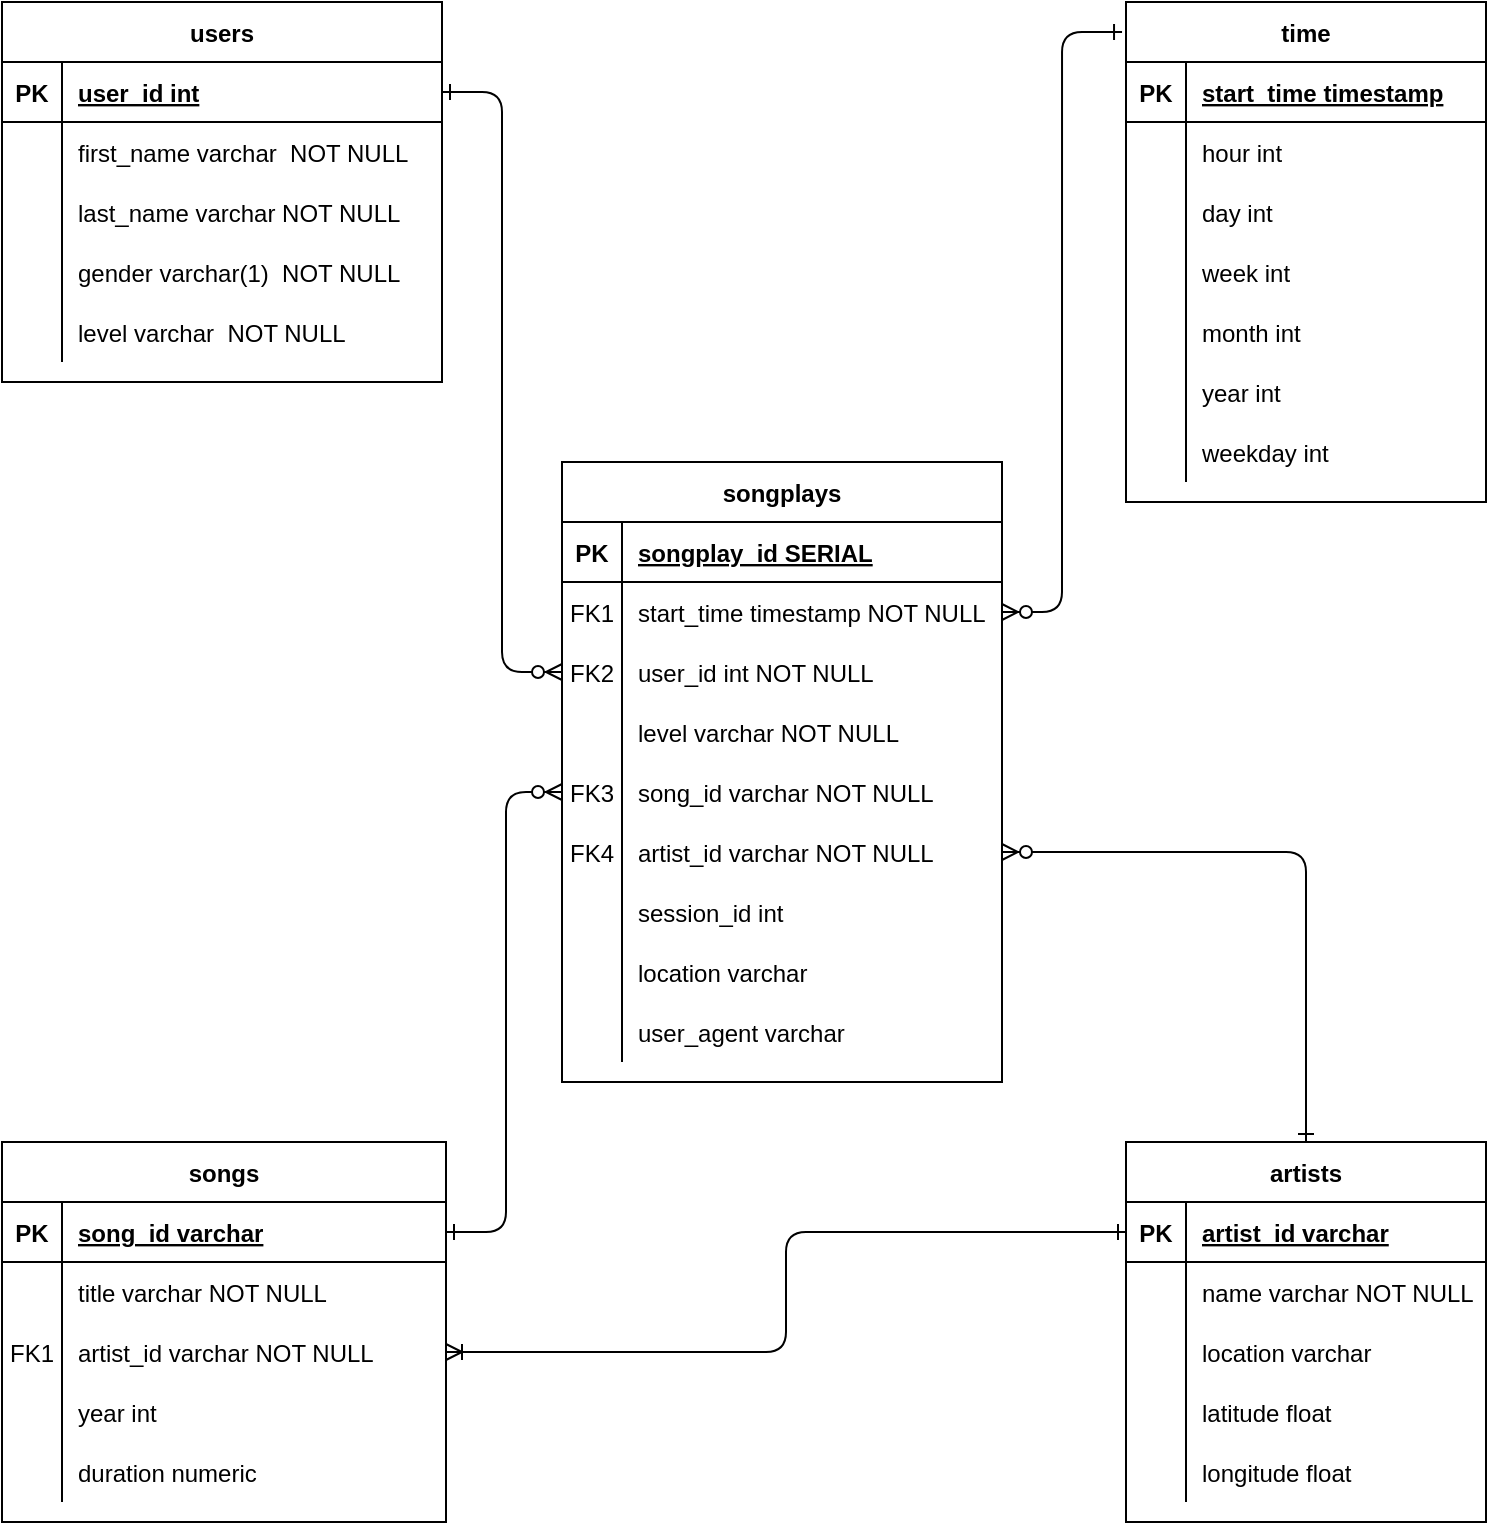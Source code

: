 <mxfile version="13.10.0" type="embed">
    <diagram id="R2lEEEUBdFMjLlhIrx00" name="Page-1">
        <mxGraphModel dx="1225" dy="878" grid="1" gridSize="10" guides="1" tooltips="1" connect="1" arrows="1" fold="1" page="1" pageScale="1" pageWidth="850" pageHeight="1100" math="0" shadow="0" extFonts="Permanent Marker^https://fonts.googleapis.com/css?family=Permanent+Marker">
            <root>
                <mxCell id="0"/>
                <mxCell id="1" parent="0"/>
                <mxCell id="Jv_EFJqljLIG1eJtzvKQ-13" value="songplays" style="shape=table;startSize=30;container=1;collapsible=1;childLayout=tableLayout;fixedRows=1;rowLines=0;fontStyle=1;align=center;resizeLast=1;" parent="1" vertex="1">
                    <mxGeometry x="338" y="310" width="220" height="310" as="geometry"/>
                </mxCell>
                <mxCell id="Jv_EFJqljLIG1eJtzvKQ-14" value="" style="shape=partialRectangle;collapsible=0;dropTarget=0;pointerEvents=0;fillColor=none;top=0;left=0;bottom=1;right=0;points=[[0,0.5],[1,0.5]];portConstraint=eastwest;" parent="Jv_EFJqljLIG1eJtzvKQ-13" vertex="1">
                    <mxGeometry y="30" width="220" height="30" as="geometry"/>
                </mxCell>
                <mxCell id="Jv_EFJqljLIG1eJtzvKQ-15" value="PK" style="shape=partialRectangle;connectable=0;fillColor=none;top=0;left=0;bottom=0;right=0;fontStyle=1;overflow=hidden;" parent="Jv_EFJqljLIG1eJtzvKQ-14" vertex="1">
                    <mxGeometry width="30" height="30" as="geometry"/>
                </mxCell>
                <mxCell id="Jv_EFJqljLIG1eJtzvKQ-16" value="songplay_id SERIAL" style="shape=partialRectangle;connectable=0;fillColor=none;top=0;left=0;bottom=0;right=0;align=left;spacingLeft=6;fontStyle=5;overflow=hidden;" parent="Jv_EFJqljLIG1eJtzvKQ-14" vertex="1">
                    <mxGeometry x="30" width="190" height="30" as="geometry"/>
                </mxCell>
                <mxCell id="Jv_EFJqljLIG1eJtzvKQ-17" value="" style="shape=partialRectangle;collapsible=0;dropTarget=0;pointerEvents=0;fillColor=none;top=0;left=0;bottom=0;right=0;points=[[0,0.5],[1,0.5]];portConstraint=eastwest;" parent="Jv_EFJqljLIG1eJtzvKQ-13" vertex="1">
                    <mxGeometry y="60" width="220" height="30" as="geometry"/>
                </mxCell>
                <mxCell id="Jv_EFJqljLIG1eJtzvKQ-18" value="FK1" style="shape=partialRectangle;connectable=0;fillColor=none;top=0;left=0;bottom=0;right=0;editable=1;overflow=hidden;" parent="Jv_EFJqljLIG1eJtzvKQ-17" vertex="1">
                    <mxGeometry width="30" height="30" as="geometry"/>
                </mxCell>
                <mxCell id="Jv_EFJqljLIG1eJtzvKQ-19" value="start_time timestamp NOT NULL" style="shape=partialRectangle;connectable=0;fillColor=none;top=0;left=0;bottom=0;right=0;align=left;spacingLeft=6;overflow=hidden;" parent="Jv_EFJqljLIG1eJtzvKQ-17" vertex="1">
                    <mxGeometry x="30" width="190" height="30" as="geometry"/>
                </mxCell>
                <mxCell id="Jv_EFJqljLIG1eJtzvKQ-20" value="" style="shape=partialRectangle;collapsible=0;dropTarget=0;pointerEvents=0;fillColor=none;top=0;left=0;bottom=0;right=0;points=[[0,0.5],[1,0.5]];portConstraint=eastwest;" parent="Jv_EFJqljLIG1eJtzvKQ-13" vertex="1">
                    <mxGeometry y="90" width="220" height="30" as="geometry"/>
                </mxCell>
                <mxCell id="Jv_EFJqljLIG1eJtzvKQ-21" value="FK2" style="shape=partialRectangle;connectable=0;fillColor=none;top=0;left=0;bottom=0;right=0;editable=1;overflow=hidden;" parent="Jv_EFJqljLIG1eJtzvKQ-20" vertex="1">
                    <mxGeometry width="30" height="30" as="geometry"/>
                </mxCell>
                <mxCell id="Jv_EFJqljLIG1eJtzvKQ-22" value="user_id int NOT NULL" style="shape=partialRectangle;connectable=0;fillColor=none;top=0;left=0;bottom=0;right=0;align=left;spacingLeft=6;overflow=hidden;" parent="Jv_EFJqljLIG1eJtzvKQ-20" vertex="1">
                    <mxGeometry x="30" width="190" height="30" as="geometry"/>
                </mxCell>
                <mxCell id="Jv_EFJqljLIG1eJtzvKQ-23" value="" style="shape=partialRectangle;collapsible=0;dropTarget=0;pointerEvents=0;fillColor=none;top=0;left=0;bottom=0;right=0;points=[[0,0.5],[1,0.5]];portConstraint=eastwest;" parent="Jv_EFJqljLIG1eJtzvKQ-13" vertex="1">
                    <mxGeometry y="120" width="220" height="30" as="geometry"/>
                </mxCell>
                <mxCell id="Jv_EFJqljLIG1eJtzvKQ-24" value="" style="shape=partialRectangle;connectable=0;fillColor=none;top=0;left=0;bottom=0;right=0;editable=1;overflow=hidden;" parent="Jv_EFJqljLIG1eJtzvKQ-23" vertex="1">
                    <mxGeometry width="30" height="30" as="geometry"/>
                </mxCell>
                <mxCell id="Jv_EFJqljLIG1eJtzvKQ-25" value="level varchar NOT NULL" style="shape=partialRectangle;connectable=0;fillColor=none;top=0;left=0;bottom=0;right=0;align=left;spacingLeft=6;overflow=hidden;" parent="Jv_EFJqljLIG1eJtzvKQ-23" vertex="1">
                    <mxGeometry x="30" width="190" height="30" as="geometry"/>
                </mxCell>
                <mxCell id="Jv_EFJqljLIG1eJtzvKQ-26" style="shape=partialRectangle;collapsible=0;dropTarget=0;pointerEvents=0;fillColor=none;top=0;left=0;bottom=0;right=0;points=[[0,0.5],[1,0.5]];portConstraint=eastwest;" parent="Jv_EFJqljLIG1eJtzvKQ-13" vertex="1">
                    <mxGeometry y="150" width="220" height="30" as="geometry"/>
                </mxCell>
                <mxCell id="Jv_EFJqljLIG1eJtzvKQ-27" value="FK3" style="shape=partialRectangle;connectable=0;fillColor=none;top=0;left=0;bottom=0;right=0;editable=1;overflow=hidden;" parent="Jv_EFJqljLIG1eJtzvKQ-26" vertex="1">
                    <mxGeometry width="30" height="30" as="geometry"/>
                </mxCell>
                <mxCell id="Jv_EFJqljLIG1eJtzvKQ-28" value="song_id varchar NOT NULL" style="shape=partialRectangle;connectable=0;fillColor=none;top=0;left=0;bottom=0;right=0;align=left;spacingLeft=6;overflow=hidden;" parent="Jv_EFJqljLIG1eJtzvKQ-26" vertex="1">
                    <mxGeometry x="30" width="190" height="30" as="geometry"/>
                </mxCell>
                <mxCell id="Jv_EFJqljLIG1eJtzvKQ-29" style="shape=partialRectangle;collapsible=0;dropTarget=0;pointerEvents=0;fillColor=none;top=0;left=0;bottom=0;right=0;points=[[0,0.5],[1,0.5]];portConstraint=eastwest;" parent="Jv_EFJqljLIG1eJtzvKQ-13" vertex="1">
                    <mxGeometry y="180" width="220" height="30" as="geometry"/>
                </mxCell>
                <mxCell id="Jv_EFJqljLIG1eJtzvKQ-30" value="FK4" style="shape=partialRectangle;connectable=0;fillColor=none;top=0;left=0;bottom=0;right=0;editable=1;overflow=hidden;" parent="Jv_EFJqljLIG1eJtzvKQ-29" vertex="1">
                    <mxGeometry width="30" height="30" as="geometry"/>
                </mxCell>
                <mxCell id="Jv_EFJqljLIG1eJtzvKQ-31" value="artist_id varchar NOT NULL" style="shape=partialRectangle;connectable=0;fillColor=none;top=0;left=0;bottom=0;right=0;align=left;spacingLeft=6;overflow=hidden;" parent="Jv_EFJqljLIG1eJtzvKQ-29" vertex="1">
                    <mxGeometry x="30" width="190" height="30" as="geometry"/>
                </mxCell>
                <mxCell id="Jv_EFJqljLIG1eJtzvKQ-32" style="shape=partialRectangle;collapsible=0;dropTarget=0;pointerEvents=0;fillColor=none;top=0;left=0;bottom=0;right=0;points=[[0,0.5],[1,0.5]];portConstraint=eastwest;" parent="Jv_EFJqljLIG1eJtzvKQ-13" vertex="1">
                    <mxGeometry y="210" width="220" height="30" as="geometry"/>
                </mxCell>
                <mxCell id="Jv_EFJqljLIG1eJtzvKQ-33" style="shape=partialRectangle;connectable=0;fillColor=none;top=0;left=0;bottom=0;right=0;editable=1;overflow=hidden;" parent="Jv_EFJqljLIG1eJtzvKQ-32" vertex="1">
                    <mxGeometry width="30" height="30" as="geometry"/>
                </mxCell>
                <mxCell id="Jv_EFJqljLIG1eJtzvKQ-34" value="session_id int" style="shape=partialRectangle;connectable=0;fillColor=none;top=0;left=0;bottom=0;right=0;align=left;spacingLeft=6;overflow=hidden;" parent="Jv_EFJqljLIG1eJtzvKQ-32" vertex="1">
                    <mxGeometry x="30" width="190" height="30" as="geometry"/>
                </mxCell>
                <mxCell id="Jv_EFJqljLIG1eJtzvKQ-35" style="shape=partialRectangle;collapsible=0;dropTarget=0;pointerEvents=0;fillColor=none;top=0;left=0;bottom=0;right=0;points=[[0,0.5],[1,0.5]];portConstraint=eastwest;" parent="Jv_EFJqljLIG1eJtzvKQ-13" vertex="1">
                    <mxGeometry y="240" width="220" height="30" as="geometry"/>
                </mxCell>
                <mxCell id="Jv_EFJqljLIG1eJtzvKQ-36" style="shape=partialRectangle;connectable=0;fillColor=none;top=0;left=0;bottom=0;right=0;editable=1;overflow=hidden;" parent="Jv_EFJqljLIG1eJtzvKQ-35" vertex="1">
                    <mxGeometry width="30" height="30" as="geometry"/>
                </mxCell>
                <mxCell id="Jv_EFJqljLIG1eJtzvKQ-37" value="location varchar" style="shape=partialRectangle;connectable=0;fillColor=none;top=0;left=0;bottom=0;right=0;align=left;spacingLeft=6;overflow=hidden;" parent="Jv_EFJqljLIG1eJtzvKQ-35" vertex="1">
                    <mxGeometry x="30" width="190" height="30" as="geometry"/>
                </mxCell>
                <mxCell id="Jv_EFJqljLIG1eJtzvKQ-38" style="shape=partialRectangle;collapsible=0;dropTarget=0;pointerEvents=0;fillColor=none;top=0;left=0;bottom=0;right=0;points=[[0,0.5],[1,0.5]];portConstraint=eastwest;" parent="Jv_EFJqljLIG1eJtzvKQ-13" vertex="1">
                    <mxGeometry y="270" width="220" height="30" as="geometry"/>
                </mxCell>
                <mxCell id="Jv_EFJqljLIG1eJtzvKQ-39" style="shape=partialRectangle;connectable=0;fillColor=none;top=0;left=0;bottom=0;right=0;editable=1;overflow=hidden;" parent="Jv_EFJqljLIG1eJtzvKQ-38" vertex="1">
                    <mxGeometry width="30" height="30" as="geometry"/>
                </mxCell>
                <mxCell id="Jv_EFJqljLIG1eJtzvKQ-40" value="user_agent varchar" style="shape=partialRectangle;connectable=0;fillColor=none;top=0;left=0;bottom=0;right=0;align=left;spacingLeft=6;overflow=hidden;" parent="Jv_EFJqljLIG1eJtzvKQ-38" vertex="1">
                    <mxGeometry x="30" width="190" height="30" as="geometry"/>
                </mxCell>
                <mxCell id="Jv_EFJqljLIG1eJtzvKQ-47" value="users" style="shape=table;startSize=30;container=1;collapsible=1;childLayout=tableLayout;fixedRows=1;rowLines=0;fontStyle=1;align=center;resizeLast=1;" parent="1" vertex="1">
                    <mxGeometry x="58" y="80" width="220" height="190" as="geometry"/>
                </mxCell>
                <mxCell id="Jv_EFJqljLIG1eJtzvKQ-48" value="" style="shape=partialRectangle;collapsible=0;dropTarget=0;pointerEvents=0;fillColor=none;top=0;left=0;bottom=1;right=0;points=[[0,0.5],[1,0.5]];portConstraint=eastwest;" parent="Jv_EFJqljLIG1eJtzvKQ-47" vertex="1">
                    <mxGeometry y="30" width="220" height="30" as="geometry"/>
                </mxCell>
                <mxCell id="Jv_EFJqljLIG1eJtzvKQ-49" value="PK" style="shape=partialRectangle;connectable=0;fillColor=none;top=0;left=0;bottom=0;right=0;fontStyle=1;overflow=hidden;" parent="Jv_EFJqljLIG1eJtzvKQ-48" vertex="1">
                    <mxGeometry width="30" height="30" as="geometry"/>
                </mxCell>
                <mxCell id="Jv_EFJqljLIG1eJtzvKQ-50" value="user_id int" style="shape=partialRectangle;connectable=0;fillColor=none;top=0;left=0;bottom=0;right=0;align=left;spacingLeft=6;fontStyle=5;overflow=hidden;" parent="Jv_EFJqljLIG1eJtzvKQ-48" vertex="1">
                    <mxGeometry x="30" width="190" height="30" as="geometry"/>
                </mxCell>
                <mxCell id="Jv_EFJqljLIG1eJtzvKQ-51" value="" style="shape=partialRectangle;collapsible=0;dropTarget=0;pointerEvents=0;fillColor=none;top=0;left=0;bottom=0;right=0;points=[[0,0.5],[1,0.5]];portConstraint=eastwest;" parent="Jv_EFJqljLIG1eJtzvKQ-47" vertex="1">
                    <mxGeometry y="60" width="220" height="30" as="geometry"/>
                </mxCell>
                <mxCell id="Jv_EFJqljLIG1eJtzvKQ-52" value="" style="shape=partialRectangle;connectable=0;fillColor=none;top=0;left=0;bottom=0;right=0;editable=1;overflow=hidden;" parent="Jv_EFJqljLIG1eJtzvKQ-51" vertex="1">
                    <mxGeometry width="30" height="30" as="geometry"/>
                </mxCell>
                <mxCell id="Jv_EFJqljLIG1eJtzvKQ-53" value="first_name varchar  NOT NULL" style="shape=partialRectangle;connectable=0;fillColor=none;top=0;left=0;bottom=0;right=0;align=left;spacingLeft=6;overflow=hidden;" parent="Jv_EFJqljLIG1eJtzvKQ-51" vertex="1">
                    <mxGeometry x="30" width="190" height="30" as="geometry"/>
                </mxCell>
                <mxCell id="Jv_EFJqljLIG1eJtzvKQ-54" value="" style="shape=partialRectangle;collapsible=0;dropTarget=0;pointerEvents=0;fillColor=none;top=0;left=0;bottom=0;right=0;points=[[0,0.5],[1,0.5]];portConstraint=eastwest;" parent="Jv_EFJqljLIG1eJtzvKQ-47" vertex="1">
                    <mxGeometry y="90" width="220" height="30" as="geometry"/>
                </mxCell>
                <mxCell id="Jv_EFJqljLIG1eJtzvKQ-55" value="" style="shape=partialRectangle;connectable=0;fillColor=none;top=0;left=0;bottom=0;right=0;editable=1;overflow=hidden;" parent="Jv_EFJqljLIG1eJtzvKQ-54" vertex="1">
                    <mxGeometry width="30" height="30" as="geometry"/>
                </mxCell>
                <mxCell id="Jv_EFJqljLIG1eJtzvKQ-56" value="last_name varchar NOT NULL" style="shape=partialRectangle;connectable=0;fillColor=none;top=0;left=0;bottom=0;right=0;align=left;spacingLeft=6;overflow=hidden;" parent="Jv_EFJqljLIG1eJtzvKQ-54" vertex="1">
                    <mxGeometry x="30" width="190" height="30" as="geometry"/>
                </mxCell>
                <mxCell id="Jv_EFJqljLIG1eJtzvKQ-57" value="" style="shape=partialRectangle;collapsible=0;dropTarget=0;pointerEvents=0;fillColor=none;top=0;left=0;bottom=0;right=0;points=[[0,0.5],[1,0.5]];portConstraint=eastwest;" parent="Jv_EFJqljLIG1eJtzvKQ-47" vertex="1">
                    <mxGeometry y="120" width="220" height="30" as="geometry"/>
                </mxCell>
                <mxCell id="Jv_EFJqljLIG1eJtzvKQ-58" value="" style="shape=partialRectangle;connectable=0;fillColor=none;top=0;left=0;bottom=0;right=0;editable=1;overflow=hidden;" parent="Jv_EFJqljLIG1eJtzvKQ-57" vertex="1">
                    <mxGeometry width="30" height="30" as="geometry"/>
                </mxCell>
                <mxCell id="Jv_EFJqljLIG1eJtzvKQ-59" value="gender varchar(1)  NOT NULL" style="shape=partialRectangle;connectable=0;fillColor=none;top=0;left=0;bottom=0;right=0;align=left;spacingLeft=6;overflow=hidden;" parent="Jv_EFJqljLIG1eJtzvKQ-57" vertex="1">
                    <mxGeometry x="30" width="190" height="30" as="geometry"/>
                </mxCell>
                <mxCell id="Jv_EFJqljLIG1eJtzvKQ-60" style="shape=partialRectangle;collapsible=0;dropTarget=0;pointerEvents=0;fillColor=none;top=0;left=0;bottom=0;right=0;points=[[0,0.5],[1,0.5]];portConstraint=eastwest;" parent="Jv_EFJqljLIG1eJtzvKQ-47" vertex="1">
                    <mxGeometry y="150" width="220" height="30" as="geometry"/>
                </mxCell>
                <mxCell id="Jv_EFJqljLIG1eJtzvKQ-61" style="shape=partialRectangle;connectable=0;fillColor=none;top=0;left=0;bottom=0;right=0;editable=1;overflow=hidden;" parent="Jv_EFJqljLIG1eJtzvKQ-60" vertex="1">
                    <mxGeometry width="30" height="30" as="geometry"/>
                </mxCell>
                <mxCell id="Jv_EFJqljLIG1eJtzvKQ-62" value="level varchar  NOT NULL" style="shape=partialRectangle;connectable=0;fillColor=none;top=0;left=0;bottom=0;right=0;align=left;spacingLeft=6;overflow=hidden;" parent="Jv_EFJqljLIG1eJtzvKQ-60" vertex="1">
                    <mxGeometry x="30" width="190" height="30" as="geometry"/>
                </mxCell>
                <mxCell id="Jv_EFJqljLIG1eJtzvKQ-63" value="songs" style="shape=table;startSize=30;container=1;collapsible=1;childLayout=tableLayout;fixedRows=1;rowLines=0;fontStyle=1;align=center;resizeLast=1;" parent="1" vertex="1">
                    <mxGeometry x="58" y="650" width="222" height="190" as="geometry"/>
                </mxCell>
                <mxCell id="Jv_EFJqljLIG1eJtzvKQ-64" value="" style="shape=partialRectangle;collapsible=0;dropTarget=0;pointerEvents=0;fillColor=none;top=0;left=0;bottom=1;right=0;points=[[0,0.5],[1,0.5]];portConstraint=eastwest;" parent="Jv_EFJqljLIG1eJtzvKQ-63" vertex="1">
                    <mxGeometry y="30" width="222" height="30" as="geometry"/>
                </mxCell>
                <mxCell id="Jv_EFJqljLIG1eJtzvKQ-65" value="PK" style="shape=partialRectangle;connectable=0;fillColor=none;top=0;left=0;bottom=0;right=0;fontStyle=1;overflow=hidden;" parent="Jv_EFJqljLIG1eJtzvKQ-64" vertex="1">
                    <mxGeometry width="30" height="30" as="geometry"/>
                </mxCell>
                <mxCell id="Jv_EFJqljLIG1eJtzvKQ-66" value="song_id varchar" style="shape=partialRectangle;connectable=0;fillColor=none;top=0;left=0;bottom=0;right=0;align=left;spacingLeft=6;fontStyle=5;overflow=hidden;" parent="Jv_EFJqljLIG1eJtzvKQ-64" vertex="1">
                    <mxGeometry x="30" width="192" height="30" as="geometry"/>
                </mxCell>
                <mxCell id="Jv_EFJqljLIG1eJtzvKQ-67" value="" style="shape=partialRectangle;collapsible=0;dropTarget=0;pointerEvents=0;fillColor=none;top=0;left=0;bottom=0;right=0;points=[[0,0.5],[1,0.5]];portConstraint=eastwest;" parent="Jv_EFJqljLIG1eJtzvKQ-63" vertex="1">
                    <mxGeometry y="60" width="222" height="30" as="geometry"/>
                </mxCell>
                <mxCell id="Jv_EFJqljLIG1eJtzvKQ-68" value="" style="shape=partialRectangle;connectable=0;fillColor=none;top=0;left=0;bottom=0;right=0;editable=1;overflow=hidden;" parent="Jv_EFJqljLIG1eJtzvKQ-67" vertex="1">
                    <mxGeometry width="30" height="30" as="geometry"/>
                </mxCell>
                <mxCell id="Jv_EFJqljLIG1eJtzvKQ-69" value="title varchar NOT NULL" style="shape=partialRectangle;connectable=0;fillColor=none;top=0;left=0;bottom=0;right=0;align=left;spacingLeft=6;overflow=hidden;" parent="Jv_EFJqljLIG1eJtzvKQ-67" vertex="1">
                    <mxGeometry x="30" width="192" height="30" as="geometry"/>
                </mxCell>
                <mxCell id="Jv_EFJqljLIG1eJtzvKQ-70" value="" style="shape=partialRectangle;collapsible=0;dropTarget=0;pointerEvents=0;fillColor=none;top=0;left=0;bottom=0;right=0;points=[[0,0.5],[1,0.5]];portConstraint=eastwest;" parent="Jv_EFJqljLIG1eJtzvKQ-63" vertex="1">
                    <mxGeometry y="90" width="222" height="30" as="geometry"/>
                </mxCell>
                <mxCell id="Jv_EFJqljLIG1eJtzvKQ-71" value="FK1" style="shape=partialRectangle;connectable=0;fillColor=none;top=0;left=0;bottom=0;right=0;editable=1;overflow=hidden;" parent="Jv_EFJqljLIG1eJtzvKQ-70" vertex="1">
                    <mxGeometry width="30" height="30" as="geometry"/>
                </mxCell>
                <mxCell id="Jv_EFJqljLIG1eJtzvKQ-72" value="artist_id varchar NOT NULL" style="shape=partialRectangle;connectable=0;fillColor=none;top=0;left=0;bottom=0;right=0;align=left;spacingLeft=6;overflow=hidden;" parent="Jv_EFJqljLIG1eJtzvKQ-70" vertex="1">
                    <mxGeometry x="30" width="192" height="30" as="geometry"/>
                </mxCell>
                <mxCell id="Jv_EFJqljLIG1eJtzvKQ-73" value="" style="shape=partialRectangle;collapsible=0;dropTarget=0;pointerEvents=0;fillColor=none;top=0;left=0;bottom=0;right=0;points=[[0,0.5],[1,0.5]];portConstraint=eastwest;" parent="Jv_EFJqljLIG1eJtzvKQ-63" vertex="1">
                    <mxGeometry y="120" width="222" height="30" as="geometry"/>
                </mxCell>
                <mxCell id="Jv_EFJqljLIG1eJtzvKQ-74" value="" style="shape=partialRectangle;connectable=0;fillColor=none;top=0;left=0;bottom=0;right=0;editable=1;overflow=hidden;" parent="Jv_EFJqljLIG1eJtzvKQ-73" vertex="1">
                    <mxGeometry width="30" height="30" as="geometry"/>
                </mxCell>
                <mxCell id="Jv_EFJqljLIG1eJtzvKQ-75" value="year int" style="shape=partialRectangle;connectable=0;fillColor=none;top=0;left=0;bottom=0;right=0;align=left;spacingLeft=6;overflow=hidden;" parent="Jv_EFJqljLIG1eJtzvKQ-73" vertex="1">
                    <mxGeometry x="30" width="192" height="30" as="geometry"/>
                </mxCell>
                <mxCell id="Jv_EFJqljLIG1eJtzvKQ-76" style="shape=partialRectangle;collapsible=0;dropTarget=0;pointerEvents=0;fillColor=none;top=0;left=0;bottom=0;right=0;points=[[0,0.5],[1,0.5]];portConstraint=eastwest;" parent="Jv_EFJqljLIG1eJtzvKQ-63" vertex="1">
                    <mxGeometry y="150" width="222" height="30" as="geometry"/>
                </mxCell>
                <mxCell id="Jv_EFJqljLIG1eJtzvKQ-77" style="shape=partialRectangle;connectable=0;fillColor=none;top=0;left=0;bottom=0;right=0;editable=1;overflow=hidden;" parent="Jv_EFJqljLIG1eJtzvKQ-76" vertex="1">
                    <mxGeometry width="30" height="30" as="geometry"/>
                </mxCell>
                <mxCell id="Jv_EFJqljLIG1eJtzvKQ-78" value="duration numeric" style="shape=partialRectangle;connectable=0;fillColor=none;top=0;left=0;bottom=0;right=0;align=left;spacingLeft=6;overflow=hidden;" parent="Jv_EFJqljLIG1eJtzvKQ-76" vertex="1">
                    <mxGeometry x="30" width="192" height="30" as="geometry"/>
                </mxCell>
                <mxCell id="Jv_EFJqljLIG1eJtzvKQ-79" value="artists" style="shape=table;startSize=30;container=1;collapsible=1;childLayout=tableLayout;fixedRows=1;rowLines=0;fontStyle=1;align=center;resizeLast=1;" parent="1" vertex="1">
                    <mxGeometry x="620" y="650" width="180" height="190" as="geometry"/>
                </mxCell>
                <mxCell id="Jv_EFJqljLIG1eJtzvKQ-80" value="" style="shape=partialRectangle;collapsible=0;dropTarget=0;pointerEvents=0;fillColor=none;top=0;left=0;bottom=1;right=0;points=[[0,0.5],[1,0.5]];portConstraint=eastwest;" parent="Jv_EFJqljLIG1eJtzvKQ-79" vertex="1">
                    <mxGeometry y="30" width="180" height="30" as="geometry"/>
                </mxCell>
                <mxCell id="Jv_EFJqljLIG1eJtzvKQ-81" value="PK" style="shape=partialRectangle;connectable=0;fillColor=none;top=0;left=0;bottom=0;right=0;fontStyle=1;overflow=hidden;" parent="Jv_EFJqljLIG1eJtzvKQ-80" vertex="1">
                    <mxGeometry width="30" height="30" as="geometry"/>
                </mxCell>
                <mxCell id="Jv_EFJqljLIG1eJtzvKQ-82" value="artist_id varchar" style="shape=partialRectangle;connectable=0;fillColor=none;top=0;left=0;bottom=0;right=0;align=left;spacingLeft=6;fontStyle=5;overflow=hidden;" parent="Jv_EFJqljLIG1eJtzvKQ-80" vertex="1">
                    <mxGeometry x="30" width="150" height="30" as="geometry"/>
                </mxCell>
                <mxCell id="Jv_EFJqljLIG1eJtzvKQ-83" value="" style="shape=partialRectangle;collapsible=0;dropTarget=0;pointerEvents=0;fillColor=none;top=0;left=0;bottom=0;right=0;points=[[0,0.5],[1,0.5]];portConstraint=eastwest;" parent="Jv_EFJqljLIG1eJtzvKQ-79" vertex="1">
                    <mxGeometry y="60" width="180" height="30" as="geometry"/>
                </mxCell>
                <mxCell id="Jv_EFJqljLIG1eJtzvKQ-84" value="" style="shape=partialRectangle;connectable=0;fillColor=none;top=0;left=0;bottom=0;right=0;editable=1;overflow=hidden;" parent="Jv_EFJqljLIG1eJtzvKQ-83" vertex="1">
                    <mxGeometry width="30" height="30" as="geometry"/>
                </mxCell>
                <mxCell id="Jv_EFJqljLIG1eJtzvKQ-85" value="name varchar NOT NULL" style="shape=partialRectangle;connectable=0;fillColor=none;top=0;left=0;bottom=0;right=0;align=left;spacingLeft=6;overflow=hidden;" parent="Jv_EFJqljLIG1eJtzvKQ-83" vertex="1">
                    <mxGeometry x="30" width="150" height="30" as="geometry"/>
                </mxCell>
                <mxCell id="Jv_EFJqljLIG1eJtzvKQ-86" value="" style="shape=partialRectangle;collapsible=0;dropTarget=0;pointerEvents=0;fillColor=none;top=0;left=0;bottom=0;right=0;points=[[0,0.5],[1,0.5]];portConstraint=eastwest;" parent="Jv_EFJqljLIG1eJtzvKQ-79" vertex="1">
                    <mxGeometry y="90" width="180" height="30" as="geometry"/>
                </mxCell>
                <mxCell id="Jv_EFJqljLIG1eJtzvKQ-87" value="" style="shape=partialRectangle;connectable=0;fillColor=none;top=0;left=0;bottom=0;right=0;editable=1;overflow=hidden;" parent="Jv_EFJqljLIG1eJtzvKQ-86" vertex="1">
                    <mxGeometry width="30" height="30" as="geometry"/>
                </mxCell>
                <mxCell id="Jv_EFJqljLIG1eJtzvKQ-88" value="location varchar" style="shape=partialRectangle;connectable=0;fillColor=none;top=0;left=0;bottom=0;right=0;align=left;spacingLeft=6;overflow=hidden;" parent="Jv_EFJqljLIG1eJtzvKQ-86" vertex="1">
                    <mxGeometry x="30" width="150" height="30" as="geometry"/>
                </mxCell>
                <mxCell id="Jv_EFJqljLIG1eJtzvKQ-89" value="" style="shape=partialRectangle;collapsible=0;dropTarget=0;pointerEvents=0;fillColor=none;top=0;left=0;bottom=0;right=0;points=[[0,0.5],[1,0.5]];portConstraint=eastwest;" parent="Jv_EFJqljLIG1eJtzvKQ-79" vertex="1">
                    <mxGeometry y="120" width="180" height="30" as="geometry"/>
                </mxCell>
                <mxCell id="Jv_EFJqljLIG1eJtzvKQ-90" value="" style="shape=partialRectangle;connectable=0;fillColor=none;top=0;left=0;bottom=0;right=0;editable=1;overflow=hidden;" parent="Jv_EFJqljLIG1eJtzvKQ-89" vertex="1">
                    <mxGeometry width="30" height="30" as="geometry"/>
                </mxCell>
                <mxCell id="Jv_EFJqljLIG1eJtzvKQ-91" value="latitude float" style="shape=partialRectangle;connectable=0;fillColor=none;top=0;left=0;bottom=0;right=0;align=left;spacingLeft=6;overflow=hidden;" parent="Jv_EFJqljLIG1eJtzvKQ-89" vertex="1">
                    <mxGeometry x="30" width="150" height="30" as="geometry"/>
                </mxCell>
                <mxCell id="Jv_EFJqljLIG1eJtzvKQ-92" style="shape=partialRectangle;collapsible=0;dropTarget=0;pointerEvents=0;fillColor=none;top=0;left=0;bottom=0;right=0;points=[[0,0.5],[1,0.5]];portConstraint=eastwest;" parent="Jv_EFJqljLIG1eJtzvKQ-79" vertex="1">
                    <mxGeometry y="150" width="180" height="30" as="geometry"/>
                </mxCell>
                <mxCell id="Jv_EFJqljLIG1eJtzvKQ-93" style="shape=partialRectangle;connectable=0;fillColor=none;top=0;left=0;bottom=0;right=0;editable=1;overflow=hidden;" parent="Jv_EFJqljLIG1eJtzvKQ-92" vertex="1">
                    <mxGeometry width="30" height="30" as="geometry"/>
                </mxCell>
                <mxCell id="Jv_EFJqljLIG1eJtzvKQ-94" value="longitude float" style="shape=partialRectangle;connectable=0;fillColor=none;top=0;left=0;bottom=0;right=0;align=left;spacingLeft=6;overflow=hidden;" parent="Jv_EFJqljLIG1eJtzvKQ-92" vertex="1">
                    <mxGeometry x="30" width="150" height="30" as="geometry"/>
                </mxCell>
                <mxCell id="Jv_EFJqljLIG1eJtzvKQ-95" value="time" style="shape=table;startSize=30;container=1;collapsible=1;childLayout=tableLayout;fixedRows=1;rowLines=0;fontStyle=1;align=center;resizeLast=1;" parent="1" vertex="1">
                    <mxGeometry x="620" y="80" width="180" height="250" as="geometry"/>
                </mxCell>
                <mxCell id="Jv_EFJqljLIG1eJtzvKQ-96" value="" style="shape=partialRectangle;collapsible=0;dropTarget=0;pointerEvents=0;fillColor=none;top=0;left=0;bottom=1;right=0;points=[[0,0.5],[1,0.5]];portConstraint=eastwest;" parent="Jv_EFJqljLIG1eJtzvKQ-95" vertex="1">
                    <mxGeometry y="30" width="180" height="30" as="geometry"/>
                </mxCell>
                <mxCell id="Jv_EFJqljLIG1eJtzvKQ-97" value="PK" style="shape=partialRectangle;connectable=0;fillColor=none;top=0;left=0;bottom=0;right=0;fontStyle=1;overflow=hidden;" parent="Jv_EFJqljLIG1eJtzvKQ-96" vertex="1">
                    <mxGeometry width="30" height="30" as="geometry"/>
                </mxCell>
                <mxCell id="Jv_EFJqljLIG1eJtzvKQ-98" value="start_time timestamp" style="shape=partialRectangle;connectable=0;fillColor=none;top=0;left=0;bottom=0;right=0;align=left;spacingLeft=6;fontStyle=5;overflow=hidden;" parent="Jv_EFJqljLIG1eJtzvKQ-96" vertex="1">
                    <mxGeometry x="30" width="150" height="30" as="geometry"/>
                </mxCell>
                <mxCell id="Jv_EFJqljLIG1eJtzvKQ-99" value="" style="shape=partialRectangle;collapsible=0;dropTarget=0;pointerEvents=0;fillColor=none;top=0;left=0;bottom=0;right=0;points=[[0,0.5],[1,0.5]];portConstraint=eastwest;" parent="Jv_EFJqljLIG1eJtzvKQ-95" vertex="1">
                    <mxGeometry y="60" width="180" height="30" as="geometry"/>
                </mxCell>
                <mxCell id="Jv_EFJqljLIG1eJtzvKQ-100" value="" style="shape=partialRectangle;connectable=0;fillColor=none;top=0;left=0;bottom=0;right=0;editable=1;overflow=hidden;" parent="Jv_EFJqljLIG1eJtzvKQ-99" vertex="1">
                    <mxGeometry width="30" height="30" as="geometry"/>
                </mxCell>
                <mxCell id="Jv_EFJqljLIG1eJtzvKQ-101" value="hour int" style="shape=partialRectangle;connectable=0;fillColor=none;top=0;left=0;bottom=0;right=0;align=left;spacingLeft=6;overflow=hidden;" parent="Jv_EFJqljLIG1eJtzvKQ-99" vertex="1">
                    <mxGeometry x="30" width="150" height="30" as="geometry"/>
                </mxCell>
                <mxCell id="Jv_EFJqljLIG1eJtzvKQ-102" value="" style="shape=partialRectangle;collapsible=0;dropTarget=0;pointerEvents=0;fillColor=none;top=0;left=0;bottom=0;right=0;points=[[0,0.5],[1,0.5]];portConstraint=eastwest;" parent="Jv_EFJqljLIG1eJtzvKQ-95" vertex="1">
                    <mxGeometry y="90" width="180" height="30" as="geometry"/>
                </mxCell>
                <mxCell id="Jv_EFJqljLIG1eJtzvKQ-103" value="" style="shape=partialRectangle;connectable=0;fillColor=none;top=0;left=0;bottom=0;right=0;editable=1;overflow=hidden;" parent="Jv_EFJqljLIG1eJtzvKQ-102" vertex="1">
                    <mxGeometry width="30" height="30" as="geometry"/>
                </mxCell>
                <mxCell id="Jv_EFJqljLIG1eJtzvKQ-104" value="day int" style="shape=partialRectangle;connectable=0;fillColor=none;top=0;left=0;bottom=0;right=0;align=left;spacingLeft=6;overflow=hidden;" parent="Jv_EFJqljLIG1eJtzvKQ-102" vertex="1">
                    <mxGeometry x="30" width="150" height="30" as="geometry"/>
                </mxCell>
                <mxCell id="Jv_EFJqljLIG1eJtzvKQ-105" value="" style="shape=partialRectangle;collapsible=0;dropTarget=0;pointerEvents=0;fillColor=none;top=0;left=0;bottom=0;right=0;points=[[0,0.5],[1,0.5]];portConstraint=eastwest;" parent="Jv_EFJqljLIG1eJtzvKQ-95" vertex="1">
                    <mxGeometry y="120" width="180" height="30" as="geometry"/>
                </mxCell>
                <mxCell id="Jv_EFJqljLIG1eJtzvKQ-106" value="" style="shape=partialRectangle;connectable=0;fillColor=none;top=0;left=0;bottom=0;right=0;editable=1;overflow=hidden;" parent="Jv_EFJqljLIG1eJtzvKQ-105" vertex="1">
                    <mxGeometry width="30" height="30" as="geometry"/>
                </mxCell>
                <mxCell id="Jv_EFJqljLIG1eJtzvKQ-107" value="week int" style="shape=partialRectangle;connectable=0;fillColor=none;top=0;left=0;bottom=0;right=0;align=left;spacingLeft=6;overflow=hidden;" parent="Jv_EFJqljLIG1eJtzvKQ-105" vertex="1">
                    <mxGeometry x="30" width="150" height="30" as="geometry"/>
                </mxCell>
                <mxCell id="Jv_EFJqljLIG1eJtzvKQ-108" style="shape=partialRectangle;collapsible=0;dropTarget=0;pointerEvents=0;fillColor=none;top=0;left=0;bottom=0;right=0;points=[[0,0.5],[1,0.5]];portConstraint=eastwest;" parent="Jv_EFJqljLIG1eJtzvKQ-95" vertex="1">
                    <mxGeometry y="150" width="180" height="30" as="geometry"/>
                </mxCell>
                <mxCell id="Jv_EFJqljLIG1eJtzvKQ-109" style="shape=partialRectangle;connectable=0;fillColor=none;top=0;left=0;bottom=0;right=0;editable=1;overflow=hidden;" parent="Jv_EFJqljLIG1eJtzvKQ-108" vertex="1">
                    <mxGeometry width="30" height="30" as="geometry"/>
                </mxCell>
                <mxCell id="Jv_EFJqljLIG1eJtzvKQ-110" value="month int" style="shape=partialRectangle;connectable=0;fillColor=none;top=0;left=0;bottom=0;right=0;align=left;spacingLeft=6;overflow=hidden;" parent="Jv_EFJqljLIG1eJtzvKQ-108" vertex="1">
                    <mxGeometry x="30" width="150" height="30" as="geometry"/>
                </mxCell>
                <mxCell id="Jv_EFJqljLIG1eJtzvKQ-111" style="shape=partialRectangle;collapsible=0;dropTarget=0;pointerEvents=0;fillColor=none;top=0;left=0;bottom=0;right=0;points=[[0,0.5],[1,0.5]];portConstraint=eastwest;" parent="Jv_EFJqljLIG1eJtzvKQ-95" vertex="1">
                    <mxGeometry y="180" width="180" height="30" as="geometry"/>
                </mxCell>
                <mxCell id="Jv_EFJqljLIG1eJtzvKQ-112" style="shape=partialRectangle;connectable=0;fillColor=none;top=0;left=0;bottom=0;right=0;editable=1;overflow=hidden;" parent="Jv_EFJqljLIG1eJtzvKQ-111" vertex="1">
                    <mxGeometry width="30" height="30" as="geometry"/>
                </mxCell>
                <mxCell id="Jv_EFJqljLIG1eJtzvKQ-113" value="year int" style="shape=partialRectangle;connectable=0;fillColor=none;top=0;left=0;bottom=0;right=0;align=left;spacingLeft=6;overflow=hidden;" parent="Jv_EFJqljLIG1eJtzvKQ-111" vertex="1">
                    <mxGeometry x="30" width="150" height="30" as="geometry"/>
                </mxCell>
                <mxCell id="Jv_EFJqljLIG1eJtzvKQ-114" style="shape=partialRectangle;collapsible=0;dropTarget=0;pointerEvents=0;fillColor=none;top=0;left=0;bottom=0;right=0;points=[[0,0.5],[1,0.5]];portConstraint=eastwest;" parent="Jv_EFJqljLIG1eJtzvKQ-95" vertex="1">
                    <mxGeometry y="210" width="180" height="30" as="geometry"/>
                </mxCell>
                <mxCell id="Jv_EFJqljLIG1eJtzvKQ-115" style="shape=partialRectangle;connectable=0;fillColor=none;top=0;left=0;bottom=0;right=0;editable=1;overflow=hidden;" parent="Jv_EFJqljLIG1eJtzvKQ-114" vertex="1">
                    <mxGeometry width="30" height="30" as="geometry"/>
                </mxCell>
                <mxCell id="Jv_EFJqljLIG1eJtzvKQ-116" value="weekday int" style="shape=partialRectangle;connectable=0;fillColor=none;top=0;left=0;bottom=0;right=0;align=left;spacingLeft=6;overflow=hidden;" parent="Jv_EFJqljLIG1eJtzvKQ-114" vertex="1">
                    <mxGeometry x="30" width="150" height="30" as="geometry"/>
                </mxCell>
                <mxCell id="Jv_EFJqljLIG1eJtzvKQ-124" value="" style="edgeStyle=entityRelationEdgeStyle;fontSize=12;html=1;endArrow=ERzeroToMany;startArrow=ERone;entryX=1;entryY=0.5;entryDx=0;entryDy=0;exitX=-0.011;exitY=0.06;exitDx=0;exitDy=0;exitPerimeter=0;endFill=1;startFill=0;" parent="1" source="Jv_EFJqljLIG1eJtzvKQ-95" target="Jv_EFJqljLIG1eJtzvKQ-17" edge="1">
                    <mxGeometry width="100" height="100" relative="1" as="geometry">
                        <mxPoint x="340" y="590" as="sourcePoint"/>
                        <mxPoint x="440" y="490" as="targetPoint"/>
                    </mxGeometry>
                </mxCell>
                <mxCell id="Jv_EFJqljLIG1eJtzvKQ-125" value="" style="edgeStyle=entityRelationEdgeStyle;fontSize=12;html=1;endArrow=ERzeroToMany;startArrow=ERone;exitX=1;exitY=0.5;exitDx=0;exitDy=0;entryX=0;entryY=0.5;entryDx=0;entryDy=0;endFill=1;startFill=0;" parent="1" source="Jv_EFJqljLIG1eJtzvKQ-48" target="Jv_EFJqljLIG1eJtzvKQ-20" edge="1">
                    <mxGeometry width="100" height="100" relative="1" as="geometry">
                        <mxPoint x="340" y="590" as="sourcePoint"/>
                        <mxPoint x="150" y="410" as="targetPoint"/>
                    </mxGeometry>
                </mxCell>
                <mxCell id="Jv_EFJqljLIG1eJtzvKQ-126" style="edgeStyle=orthogonalEdgeStyle;rounded=1;orthogonalLoop=1;jettySize=auto;html=1;entryX=1;entryY=0.5;entryDx=0;entryDy=0;endArrow=ERone;endFill=0;startArrow=ERzeroToMany;startFill=1;" parent="1" source="Jv_EFJqljLIG1eJtzvKQ-26" target="Jv_EFJqljLIG1eJtzvKQ-64" edge="1">
                    <mxGeometry relative="1" as="geometry">
                        <Array as="points">
                            <mxPoint x="310" y="475"/>
                            <mxPoint x="310" y="695"/>
                        </Array>
                    </mxGeometry>
                </mxCell>
                <mxCell id="Jv_EFJqljLIG1eJtzvKQ-127" style="edgeStyle=orthogonalEdgeStyle;rounded=1;orthogonalLoop=1;jettySize=auto;html=1;entryX=1;entryY=0.5;entryDx=0;entryDy=0;startArrow=ERone;startFill=0;endArrow=ERoneToMany;endFill=0;" parent="1" source="Jv_EFJqljLIG1eJtzvKQ-80" target="Jv_EFJqljLIG1eJtzvKQ-70" edge="1">
                    <mxGeometry relative="1" as="geometry"/>
                </mxCell>
                <mxCell id="Jv_EFJqljLIG1eJtzvKQ-128" style="edgeStyle=orthogonalEdgeStyle;rounded=1;orthogonalLoop=1;jettySize=auto;html=1;entryX=0.5;entryY=0;entryDx=0;entryDy=0;startArrow=ERzeroToMany;startFill=1;endArrow=ERone;endFill=0;" parent="1" source="Jv_EFJqljLIG1eJtzvKQ-29" target="Jv_EFJqljLIG1eJtzvKQ-79" edge="1">
                    <mxGeometry relative="1" as="geometry"/>
                </mxCell>
            </root>
        </mxGraphModel>
    </diagram>
</mxfile>